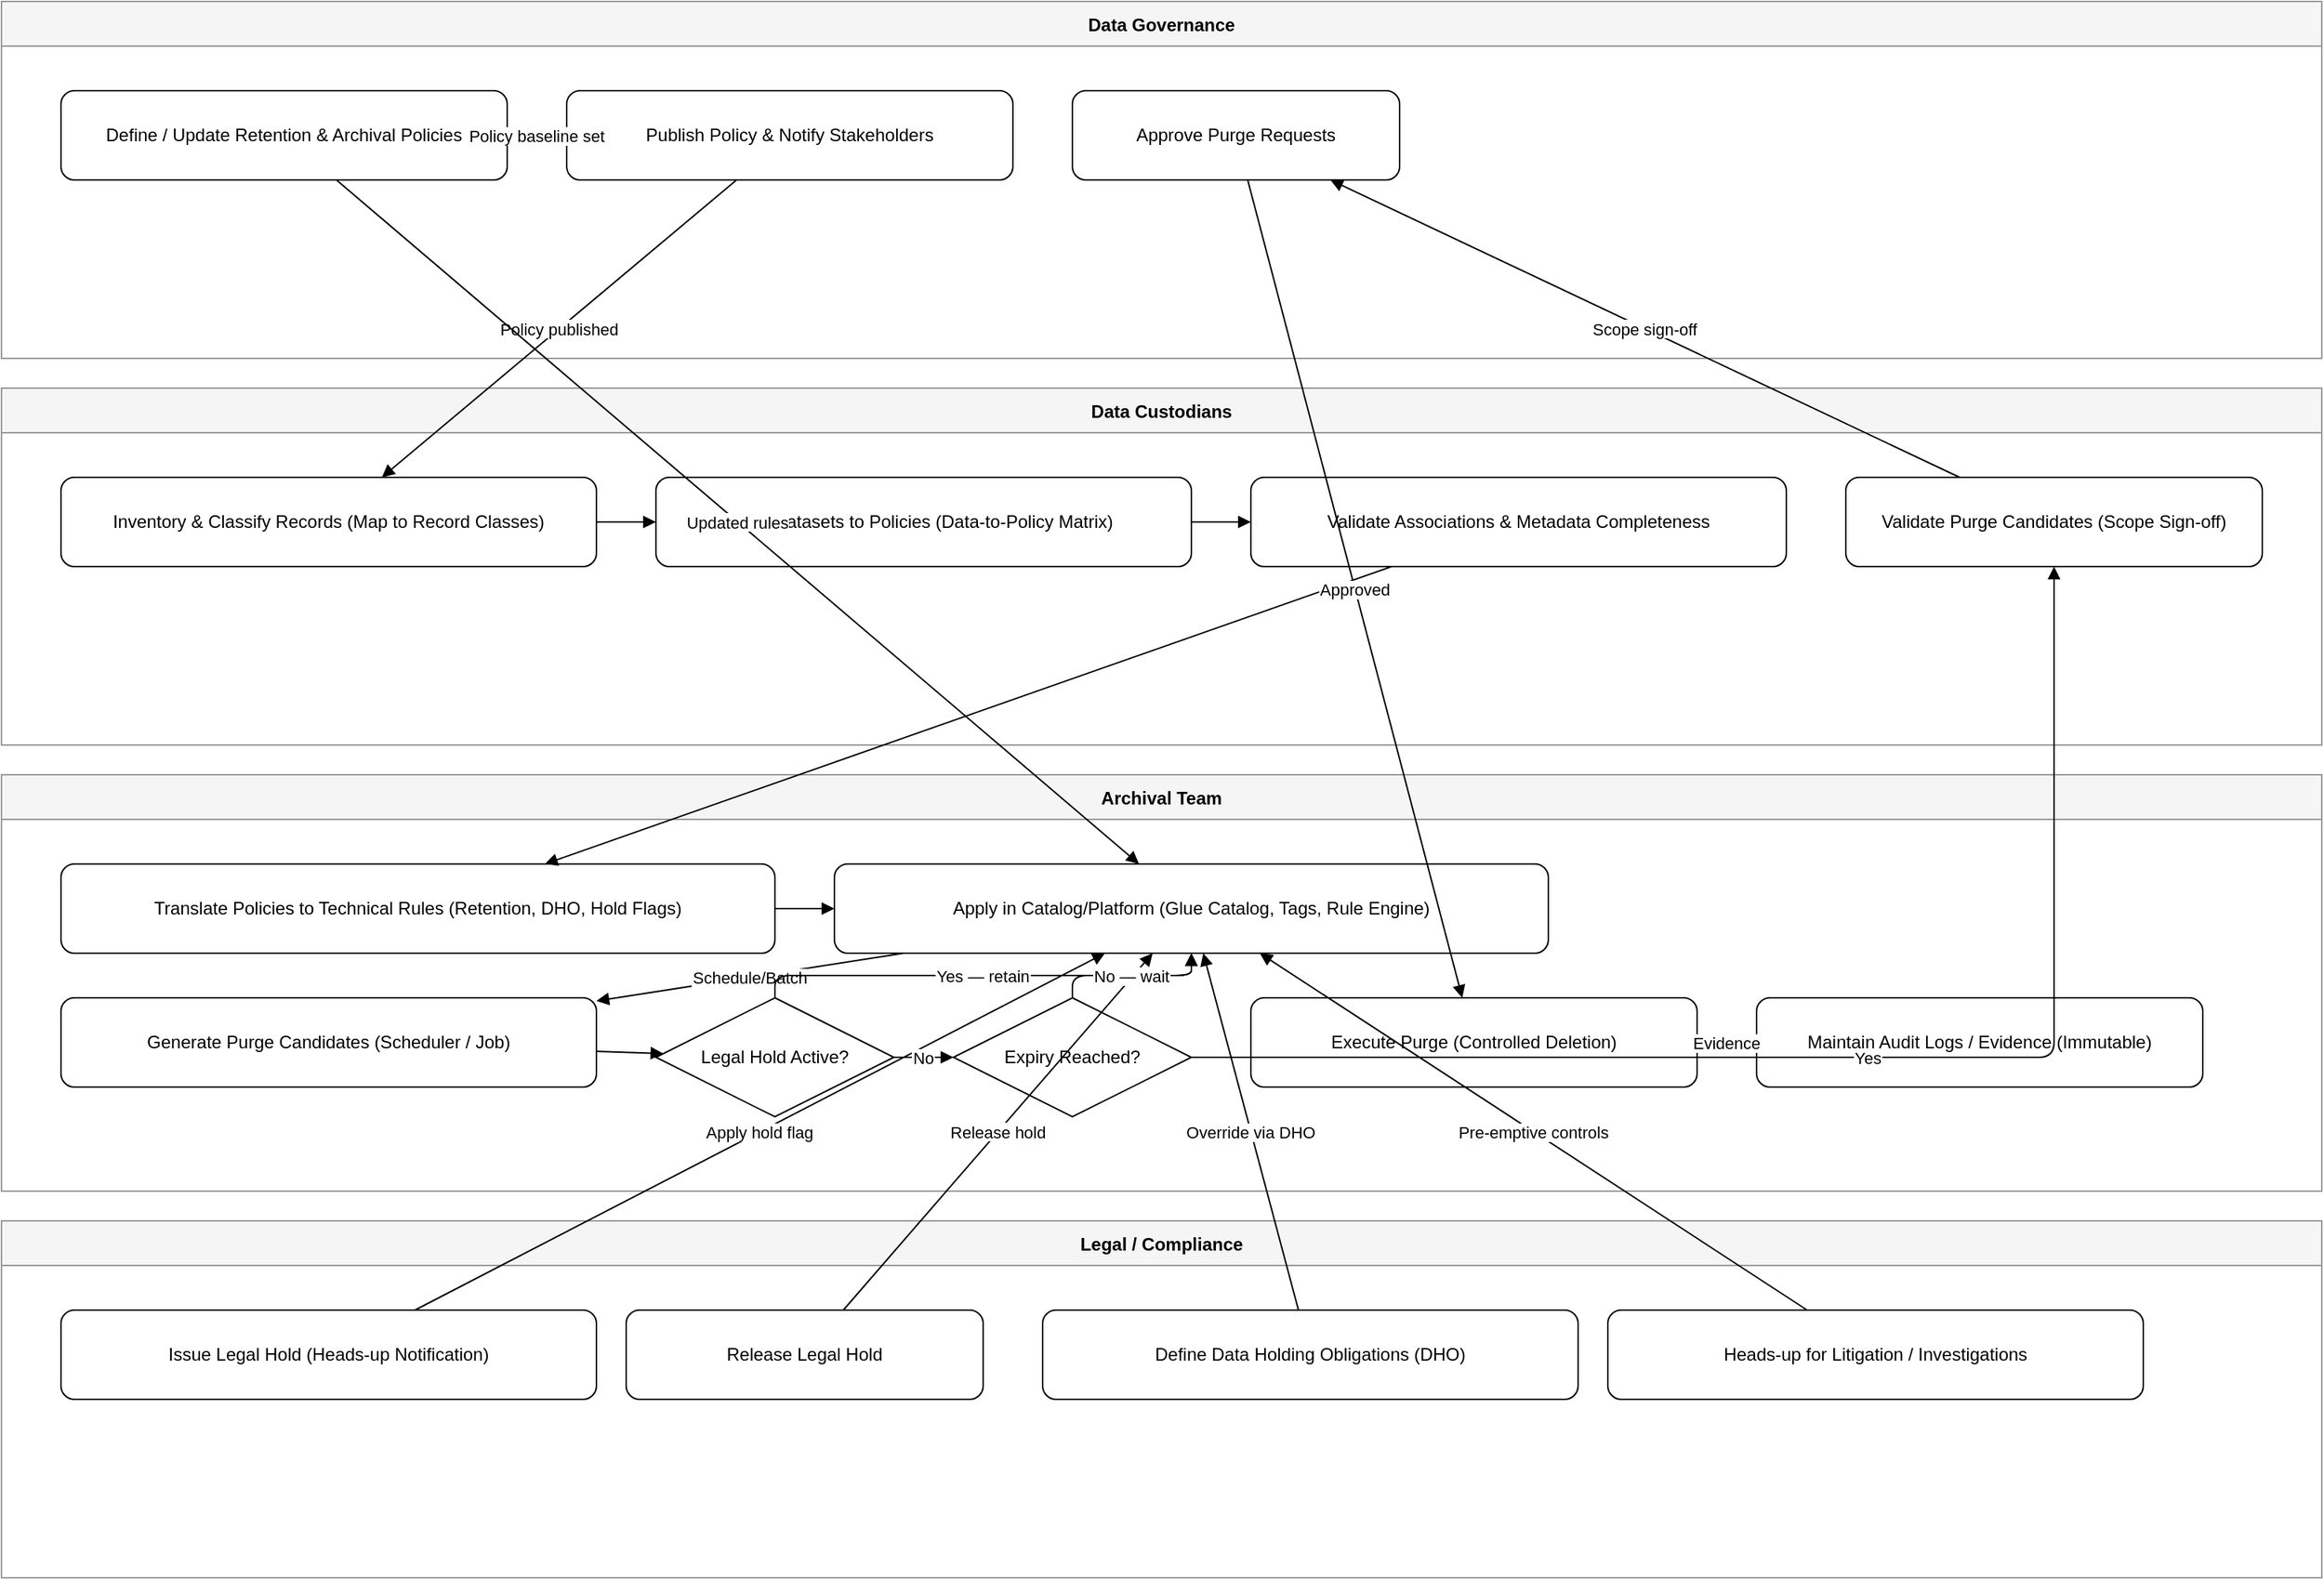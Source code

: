 <?xml version="1.0" encoding="UTF-8"?>
<mxfile>
  <diagram id="archivalPolicySwimlanes" name="Archival Policy Process (Swimlanes)">
    <mxGraphModel dx="1422" dy="794" grid="1" gridSize="10" guides="1" tooltips="1" connect="1" arrows="1" fold="1" page="1" pageScale="1" pageWidth="1600" pageHeight="1200" math="0" shadow="0">
      <root>
        <mxCell id="0"/>
        <mxCell id="1" parent="0"/>

        <!-- Swimlanes (horizontal) -->
            <mxCell id="laneGov" value="Data Governance" style="swimlane;horizontal=1;startSize=30;fillColor=#f5f5f5;strokeColor=#999;" vertex="1" parent="1">
      <mxGeometry x="20" y="20" width="1560" height="240" as="geometry"/>
    </mxCell>
            <mxCell id="laneCust" value="Data Custodians" style="swimlane;horizontal=1;startSize=30;fillColor=#f5f5f5;strokeColor=#999;" vertex="1" parent="1">
      <mxGeometry x="20" y="280" width="1560" height="240" as="geometry"/>
    </mxCell>
            <mxCell id="laneArch" value="Archival Team" style="swimlane;horizontal=1;startSize=30;fillColor=#f5f5f5;strokeColor=#999;" vertex="1" parent="1">
      <mxGeometry x="20" y="540" width="1560" height="280" as="geometry"/>
    </mxCell>
            <mxCell id="laneLegal" value="Legal / Compliance" style="swimlane;horizontal=1;startSize=30;fillColor=#f5f5f5;strokeColor=#999;" vertex="1" parent="1">
      <mxGeometry x="20" y="840" width="1560" height="240" as="geometry"/>
    </mxCell>

        <!-- Governance nodes -->
            <mxCell id="P1" value="Define / Update Retention &amp; Archival Policies" style="rounded=1;whiteSpace=wrap;html=1;" vertex="1" parent="laneGov">
      <mxGeometry x="40" y="60" width="300" height="60" as="geometry"/>
    </mxCell>
            <mxCell id="P4" value="Publish Policy &amp; Notify Stakeholders" style="rounded=1;whiteSpace=wrap;html=1;" vertex="1" parent="laneGov">
      <mxGeometry x="380" y="60" width="300" height="60" as="geometry"/>
    </mxCell>
            <mxCell id="P3" value="Approve Purge Requests" style="rounded=1;whiteSpace=wrap;html=1;" vertex="1" parent="laneGov">
      <mxGeometry x="720" y="60" width="220" height="60" as="geometry"/>
    </mxCell>

        <!-- Custodian nodes -->
            <mxCell id="C1" value="Inventory &amp; Classify Records (Map to Record Classes)" style="rounded=1;whiteSpace=wrap;html=1;" vertex="1" parent="laneCust">
      <mxGeometry x="40" y="60" width="360" height="60" as="geometry"/>
    </mxCell>
            <mxCell id="C2" value="Map Datasets to Policies (Data-to-Policy Matrix)" style="rounded=1;whiteSpace=wrap;html=1;" vertex="1" parent="laneCust">
      <mxGeometry x="440" y="60" width="360" height="60" as="geometry"/>
    </mxCell>
            <mxCell id="C3" value="Validate Associations &amp; Metadata Completeness" style="rounded=1;whiteSpace=wrap;html=1;" vertex="1" parent="laneCust">
      <mxGeometry x="840" y="60" width="360" height="60" as="geometry"/>
    </mxCell>
            <mxCell id="C4" value="Validate Purge Candidates (Scope Sign-off)" style="rounded=1;whiteSpace=wrap;html=1;" vertex="1" parent="laneCust">
      <mxGeometry x="1240" y="60" width="280" height="60" as="geometry"/>
    </mxCell>

        <!-- Archival Team nodes -->
            <mxCell id="A1" value="Translate Policies to Technical Rules (Retention, DHO, Hold Flags)" style="rounded=1;whiteSpace=wrap;html=1;" vertex="1" parent="laneArch">
      <mxGeometry x="40" y="60" width="480" height="60" as="geometry"/>
    </mxCell>
            <mxCell id="A2" value="Apply in Catalog/Platform (Glue Catalog, Tags, Rule Engine)" style="rounded=1;whiteSpace=wrap;html=1;" vertex="1" parent="laneArch">
      <mxGeometry x="560" y="60" width="480" height="60" as="geometry"/>
    </mxCell>
            <mxCell id="A5" value="Generate Purge Candidates (Scheduler / Job)" style="rounded=1;whiteSpace=wrap;html=1;" vertex="1" parent="laneArch">
      <mxGeometry x="40" y="150" width="360" height="60" as="geometry"/>
    </mxCell>
            <mxCell id="D2" value="Legal Hold Active?" style="shape=rhombus;perimeter=rhombusPerimeter;whiteSpace=wrap;html=1;" vertex="1" parent="laneArch">
      <mxGeometry x="440" y="150" width="160" height="80" as="geometry"/>
    </mxCell>
            <mxCell id="D3" value="Expiry Reached?" style="shape=rhombus;perimeter=rhombusPerimeter;whiteSpace=wrap;html=1;" vertex="1" parent="laneArch">
      <mxGeometry x="640" y="150" width="160" height="80" as="geometry"/>
    </mxCell>
            <mxCell id="A3" value="Execute Purge (Controlled Deletion)" style="rounded=1;whiteSpace=wrap;html=1;" vertex="1" parent="laneArch">
      <mxGeometry x="840" y="150" width="300" height="60" as="geometry"/>
    </mxCell>
            <mxCell id="A4" value="Maintain Audit Logs / Evidence (Immutable)" style="rounded=1;whiteSpace=wrap;html=1;" vertex="1" parent="laneArch">
      <mxGeometry x="1180" y="150" width="300" height="60" as="geometry"/>
    </mxCell>

        <!-- Legal / Compliance nodes -->
            <mxCell id="L1" value="Issue Legal Hold (Heads-up Notification)" style="rounded=1;whiteSpace=wrap;html=1;" vertex="1" parent="laneLegal">
      <mxGeometry x="40" y="60" width="360" height="60" as="geometry"/>
    </mxCell>
            <mxCell id="L2" value="Release Legal Hold" style="rounded=1;whiteSpace=wrap;html=1;" vertex="1" parent="laneLegal">
      <mxGeometry x="420" y="60" width="240" height="60" as="geometry"/>
    </mxCell>
            <mxCell id="L3" value="Define Data Holding Obligations (DHO)" style="rounded=1;whiteSpace=wrap;html=1;" vertex="1" parent="laneLegal">
      <mxGeometry x="700" y="60" width="360" height="60" as="geometry"/>
    </mxCell>
            <mxCell id="L4" value="Heads-up for Litigation / Investigations" style="rounded=1;whiteSpace=wrap;html=1;" vertex="1" parent="laneLegal">
      <mxGeometry x="1080" y="60" width="360" height="60" as="geometry"/>
    </mxCell>

        <!-- Edges / Flow -->
            <mxCell id="e1" value="Policy baseline set" edge="1" parent="1" source="P1" target="P4" style="endArrow=block;endFill=1;rounded=1;">
      <mxGeometry relative="1" as="geometry"/>
    </mxCell>
            <mxCell id="e2" value="Policy published" edge="1" parent="1" source="P4" target="C1" style="endArrow=block;endFill=1;rounded=1;">
      <mxGeometry relative="1" as="geometry"/>
    </mxCell>
            <mxCell id="e3" edge="1" parent="1" source="C1" target="C2" style="endArrow=block;endFill=1;rounded=1;">
      <mxGeometry relative="1" as="geometry"/>
    </mxCell>
            <mxCell id="e4" edge="1" parent="1" source="C2" target="C3" style="endArrow=block;endFill=1;rounded=1;">
      <mxGeometry relative="1" as="geometry"/>
    </mxCell>
            <mxCell id="e5" edge="1" parent="1" source="C3" target="A1" style="endArrow=block;endFill=1;rounded=1;">
      <mxGeometry relative="1" as="geometry"/>
    </mxCell>
            <mxCell id="e6" edge="1" parent="1" source="A1" target="A2" style="endArrow=block;endFill=1;rounded=1;">
      <mxGeometry relative="1" as="geometry"/>
    </mxCell>

            <mxCell id="e7" value="Updated rules" edge="1" parent="1" source="P1" target="A2" style="endArrow=block;endFill=1;rounded=1;">
      <mxGeometry relative="1" as="geometry"/>
    </mxCell>
            <mxCell id="e8" value="Apply hold flag" edge="1" parent="1" source="L1" target="A2" style="endArrow=block;endFill=1;rounded=1;">
      <mxGeometry relative="1" as="geometry"/>
    </mxCell>
            <mxCell id="e9" value="Release hold" edge="1" parent="1" source="L2" target="A2" style="endArrow=block;endFill=1;rounded=1;">
      <mxGeometry relative="1" as="geometry"/>
    </mxCell>
            <mxCell id="e10" value="Override via DHO" edge="1" parent="1" source="L3" target="A2" style="endArrow=block;endFill=1;rounded=1;">
      <mxGeometry relative="1" as="geometry"/>
    </mxCell>
            <mxCell id="e11" value="Pre-emptive controls" edge="1" parent="1" source="L4" target="A2" style="endArrow=block;endFill=1;rounded=1;">
      <mxGeometry relative="1" as="geometry"/>
    </mxCell>

            <mxCell id="e12" value="Schedule/Batch" edge="1" parent="1" source="A2" target="A5" style="endArrow=block;endFill=1;rounded=1;">
      <mxGeometry relative="1" as="geometry"/>
    </mxCell>
            <mxCell id="e13" edge="1" parent="1" source="A5" target="D2" style="endArrow=block;endFill=1;rounded=1;">
      <mxGeometry relative="1" as="geometry"/>
    </mxCell>
            <mxCell id="e14" value="Yes — retain" edge="1" parent="1" source="D2" target="A2" style="endArrow=block;endFill=1;rounded=1;edgeStyle=orthogonalEdgeStyle;">
      <mxGeometry relative="1" as="geometry"/>
    </mxCell>
            <mxCell id="e15" value="No" edge="1" parent="1" source="D2" target="D3" style="endArrow=block;endFill=1;rounded=1;edgeStyle=orthogonalEdgeStyle;">
      <mxGeometry relative="1" as="geometry"/>
    </mxCell>
            <mxCell id="e16" value="No — wait" edge="1" parent="1" source="D3" target="A2" style="endArrow=block;endFill=1;rounded=1;edgeStyle=orthogonalEdgeStyle;">
      <mxGeometry relative="1" as="geometry"/>
    </mxCell>
            <mxCell id="e17" value="Yes" edge="1" parent="1" source="D3" target="C4" style="endArrow=block;endFill=1;rounded=1;edgeStyle=orthogonalEdgeStyle;">
      <mxGeometry relative="1" as="geometry"/>
    </mxCell>
            <mxCell id="e18" value="Scope sign-off" edge="1" parent="1" source="C4" target="P3" style="endArrow=block;endFill=1;rounded=1;">
      <mxGeometry relative="1" as="geometry"/>
    </mxCell>
            <mxCell id="e19" value="Approved" edge="1" parent="1" source="P3" target="A3" style="endArrow=block;endFill=1;rounded=1;">
      <mxGeometry relative="1" as="geometry"/>
    </mxCell>
            <mxCell id="e20" value="Evidence" edge="1" parent="1" source="A3" target="A4" style="endArrow=block;endFill=1;rounded=1;">
      <mxGeometry relative="1" as="geometry"/>
    </mxCell>

      </root>
    </mxGraphModel>
  </diagram>
</mxfile>
